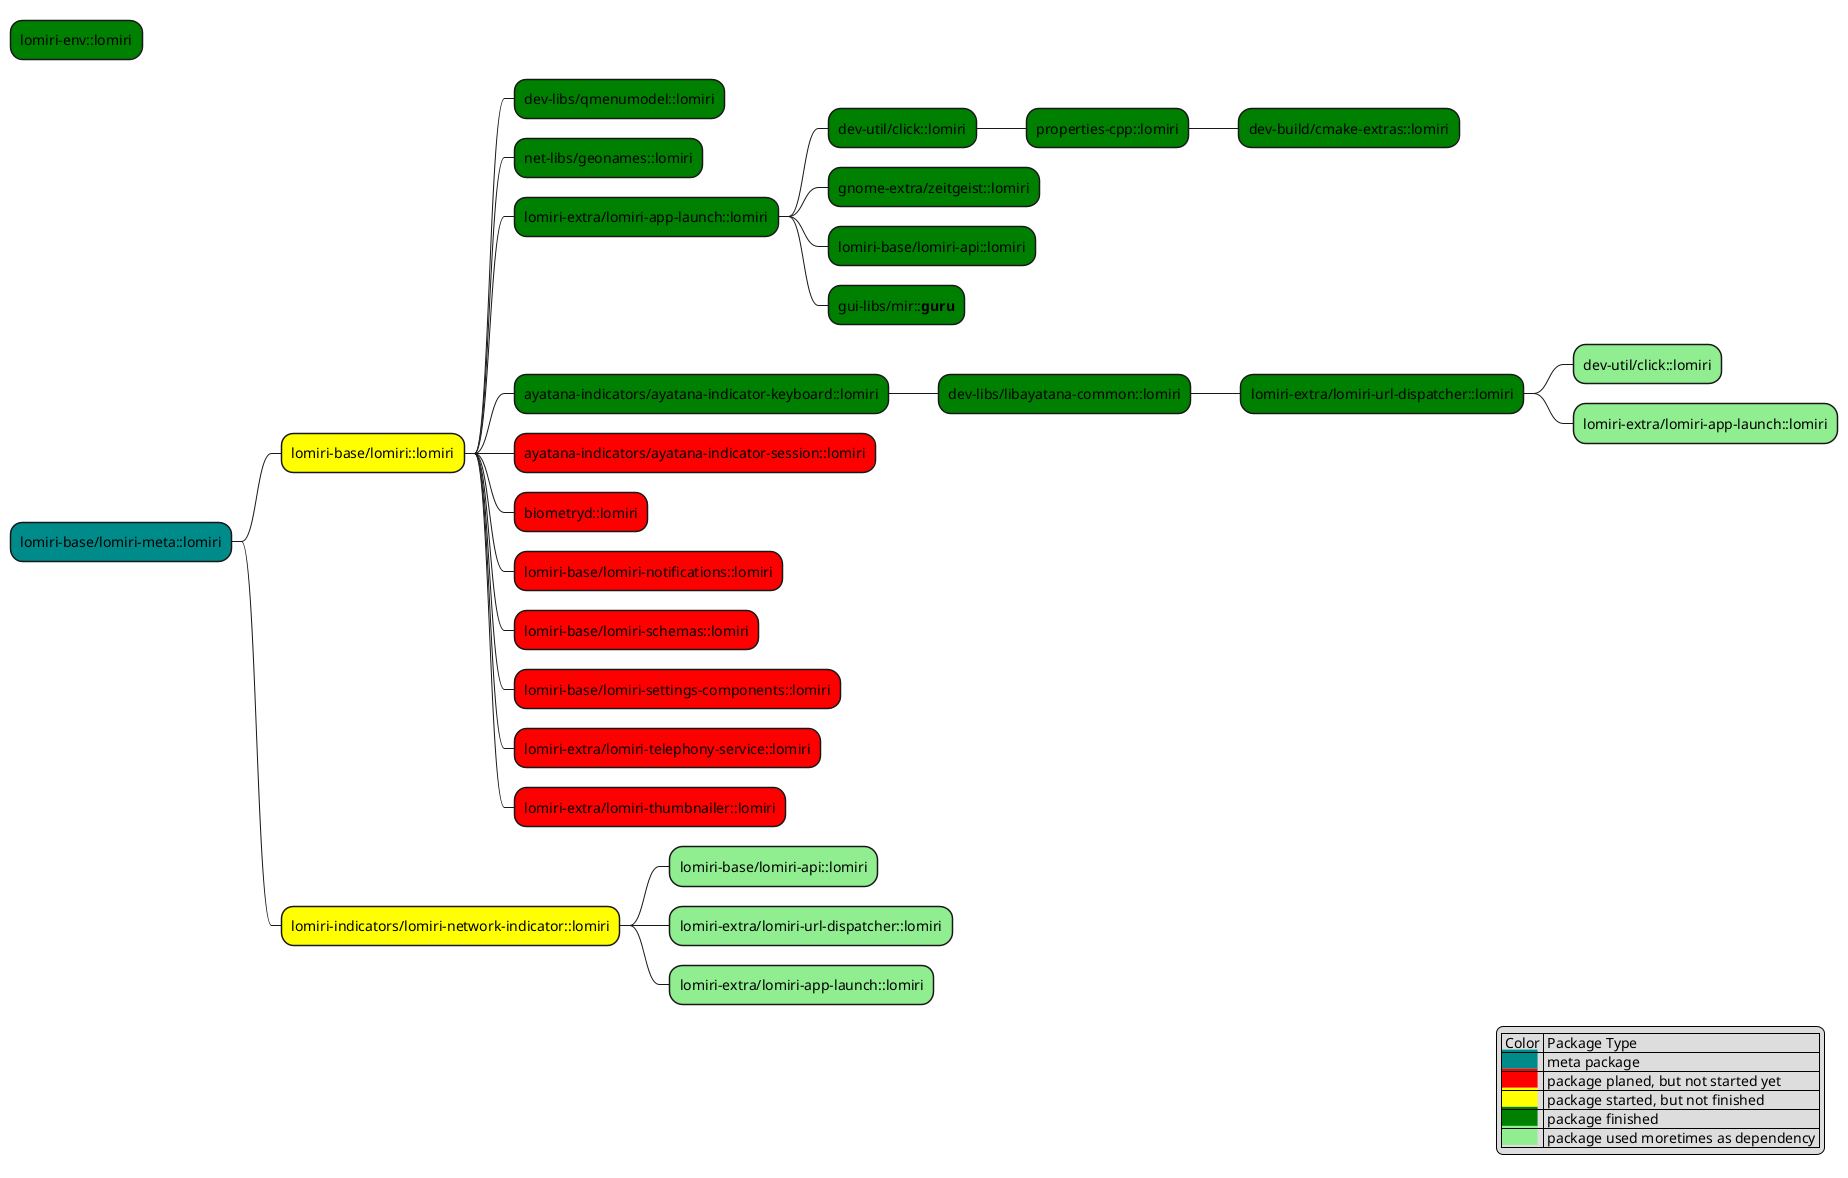@startmindmap package dependencies
legend right
    | Color | Package Type |
    |<back:DarkCyan>          </back>| meta package|
    |<back:red>          </back>| package planed, but not started yet|
    |<back:yellow>          </back>| package started, but not finished|
    |<back:green>          </back>| package finished|
    |<back:lightgreen>          </back>| package used moretimes as dependency |
endlegend

*[#green] lomiri-env::lomiri
*[#DarkCyan] lomiri-base/lomiri-meta::lomiri
  *[#yellow] lomiri-base/lomiri::lomiri
    *[#green] dev-libs/qmenumodel::lomiri
    *[#green] net-libs/geonames::lomiri
    *[#green] lomiri-extra/lomiri-app-launch::lomiri
      *[#green] dev-util/click::lomiri
        *[#green] properties-cpp::lomiri
          *[#green] dev-build/cmake-extras::lomiri
      *[#green] gnome-extra/zeitgeist::lomiri
      *[#green] lomiri-base/lomiri-api::lomiri
      *[#green] gui-libs/mir::**guru**
    *[#green] ayatana-indicators/ayatana-indicator-keyboard::lomiri
      *[#green] dev-libs/libayatana-common::lomiri
        *[#green] lomiri-extra/lomiri-url-dispatcher::lomiri
          *[#lightgreen] dev-util/click::lomiri
          *[#lightgreen] lomiri-extra/lomiri-app-launch::lomiri
    *[#red] ayatana-indicators/ayatana-indicator-session::lomiri
    *[#red] biometryd::lomiri
    *[#red] lomiri-base/lomiri-notifications::lomiri
    *[#red] lomiri-base/lomiri-schemas::lomiri
    *[#red] lomiri-base/lomiri-settings-components::lomiri
    *[#red] lomiri-extra/lomiri-telephony-service::lomiri
    *[#red] lomiri-extra/lomiri-thumbnailer::lomiri
  *[#yellow] lomiri-indicators/lomiri-network-indicator::lomiri
    *[#lightgreen] lomiri-base/lomiri-api::lomiri
    *[#lightgreen] lomiri-extra/lomiri-url-dispatcher::lomiri
    *[#lightgreen] lomiri-extra/lomiri-app-launch::lomiri

@endmindmap
